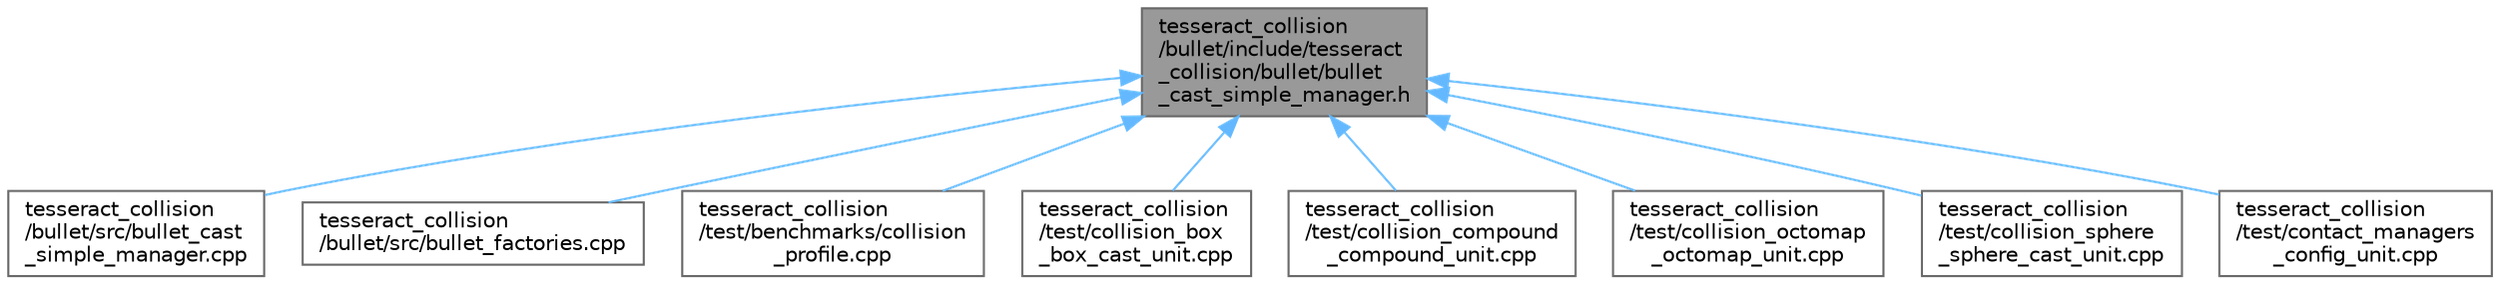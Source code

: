 digraph "tesseract_collision/bullet/include/tesseract_collision/bullet/bullet_cast_simple_manager.h"
{
 // LATEX_PDF_SIZE
  bgcolor="transparent";
  edge [fontname=Helvetica,fontsize=10,labelfontname=Helvetica,labelfontsize=10];
  node [fontname=Helvetica,fontsize=10,shape=box,height=0.2,width=0.4];
  Node1 [label="tesseract_collision\l/bullet/include/tesseract\l_collision/bullet/bullet\l_cast_simple_manager.h",height=0.2,width=0.4,color="gray40", fillcolor="grey60", style="filled", fontcolor="black",tooltip="Tesseract ROS Bullet cast(continuous) simple collision manager."];
  Node1 -> Node2 [dir="back",color="steelblue1",style="solid"];
  Node2 [label="tesseract_collision\l/bullet/src/bullet_cast\l_simple_manager.cpp",height=0.2,width=0.4,color="grey40", fillcolor="white", style="filled",URL="$d2/d6f/bullet__cast__simple__manager_8cpp.html",tooltip="Tesseract ROS Bullet Cast(continuous) Simple Manager implementation."];
  Node1 -> Node3 [dir="back",color="steelblue1",style="solid"];
  Node3 [label="tesseract_collision\l/bullet/src/bullet_factories.cpp",height=0.2,width=0.4,color="grey40", fillcolor="white", style="filled",URL="$d4/d6e/bullet__factories_8cpp.html",tooltip=" "];
  Node1 -> Node4 [dir="back",color="steelblue1",style="solid"];
  Node4 [label="tesseract_collision\l/test/benchmarks/collision\l_profile.cpp",height=0.2,width=0.4,color="grey40", fillcolor="white", style="filled",URL="$df/d70/collision__profile_8cpp.html",tooltip=" "];
  Node1 -> Node5 [dir="back",color="steelblue1",style="solid"];
  Node5 [label="tesseract_collision\l/test/collision_box\l_box_cast_unit.cpp",height=0.2,width=0.4,color="grey40", fillcolor="white", style="filled",URL="$d3/d44/collision__box__box__cast__unit_8cpp.html",tooltip=" "];
  Node1 -> Node6 [dir="back",color="steelblue1",style="solid"];
  Node6 [label="tesseract_collision\l/test/collision_compound\l_compound_unit.cpp",height=0.2,width=0.4,color="grey40", fillcolor="white", style="filled",URL="$df/d9f/collision__compound__compound__unit_8cpp.html",tooltip=" "];
  Node1 -> Node7 [dir="back",color="steelblue1",style="solid"];
  Node7 [label="tesseract_collision\l/test/collision_octomap\l_octomap_unit.cpp",height=0.2,width=0.4,color="grey40", fillcolor="white", style="filled",URL="$df/d67/collision__octomap__octomap__unit_8cpp.html",tooltip=" "];
  Node1 -> Node8 [dir="back",color="steelblue1",style="solid"];
  Node8 [label="tesseract_collision\l/test/collision_sphere\l_sphere_cast_unit.cpp",height=0.2,width=0.4,color="grey40", fillcolor="white", style="filled",URL="$d0/d9c/collision__sphere__sphere__cast__unit_8cpp.html",tooltip=" "];
  Node1 -> Node9 [dir="back",color="steelblue1",style="solid"];
  Node9 [label="tesseract_collision\l/test/contact_managers\l_config_unit.cpp",height=0.2,width=0.4,color="grey40", fillcolor="white", style="filled",URL="$d3/d57/contact__managers__config__unit_8cpp.html",tooltip="Tesseract collision contact managers config test."];
}
